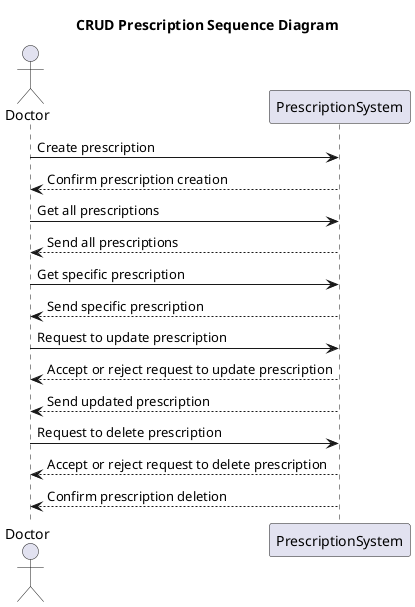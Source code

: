 @startuml
title CRUD Prescription Sequence Diagram

Actor Doctor
participant PrescriptionSystem


Doctor -> PrescriptionSystem: Create prescription
PrescriptionSystem --> Doctor: Confirm prescription creation


Doctor -> PrescriptionSystem: Get all prescriptions
PrescriptionSystem --> Doctor: Send all prescriptions
Doctor -> PrescriptionSystem: Get specific prescription
PrescriptionSystem --> Doctor: Send specific prescription


Doctor -> PrescriptionSystem: Request to update prescription
PrescriptionSystem --> Doctor: Accept or reject request to update prescription
PrescriptionSystem --> Doctor: Send updated prescription


Doctor -> PrescriptionSystem: Request to delete prescription
PrescriptionSystem --> Doctor: Accept or reject request to delete prescription
PrescriptionSystem --> Doctor: Confirm prescription deletion

@enduml